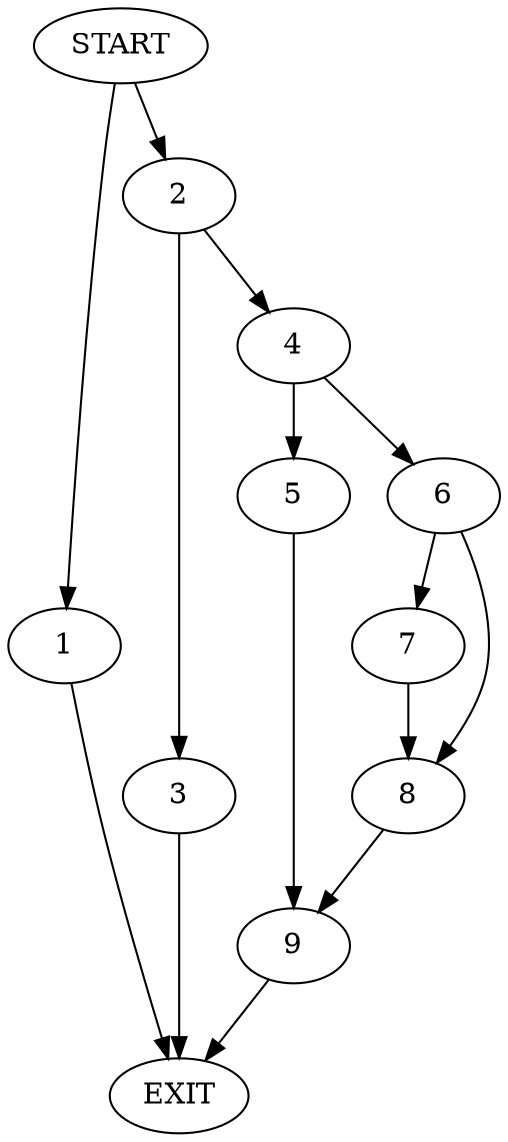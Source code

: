 digraph { 
0 [label="START"];
1;
2;
3;
4;
5;
6;
7;
8;
9;
10[label="EXIT"];
0 -> 2;
0 -> 1;
1 -> 10;
2 -> 3;
2 -> 4;
3 -> 10;
4 -> 5;
4 -> 6;
5 -> 9;
6 -> 8;
6 -> 7;
7 -> 8;
8 -> 9;
9 -> 10;
}